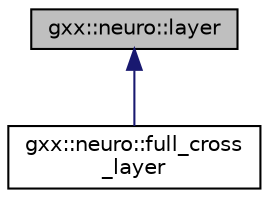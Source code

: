 digraph "gxx::neuro::layer"
{
  edge [fontname="Helvetica",fontsize="10",labelfontname="Helvetica",labelfontsize="10"];
  node [fontname="Helvetica",fontsize="10",shape=record];
  Node1 [label="gxx::neuro::layer",height=0.2,width=0.4,color="black", fillcolor="grey75", style="filled", fontcolor="black"];
  Node1 -> Node2 [dir="back",color="midnightblue",fontsize="10",style="solid",fontname="Helvetica"];
  Node2 [label="gxx::neuro::full_cross\l_layer",height=0.2,width=0.4,color="black", fillcolor="white", style="filled",URL="$classgxx_1_1neuro_1_1full__cross__layer.html"];
}
